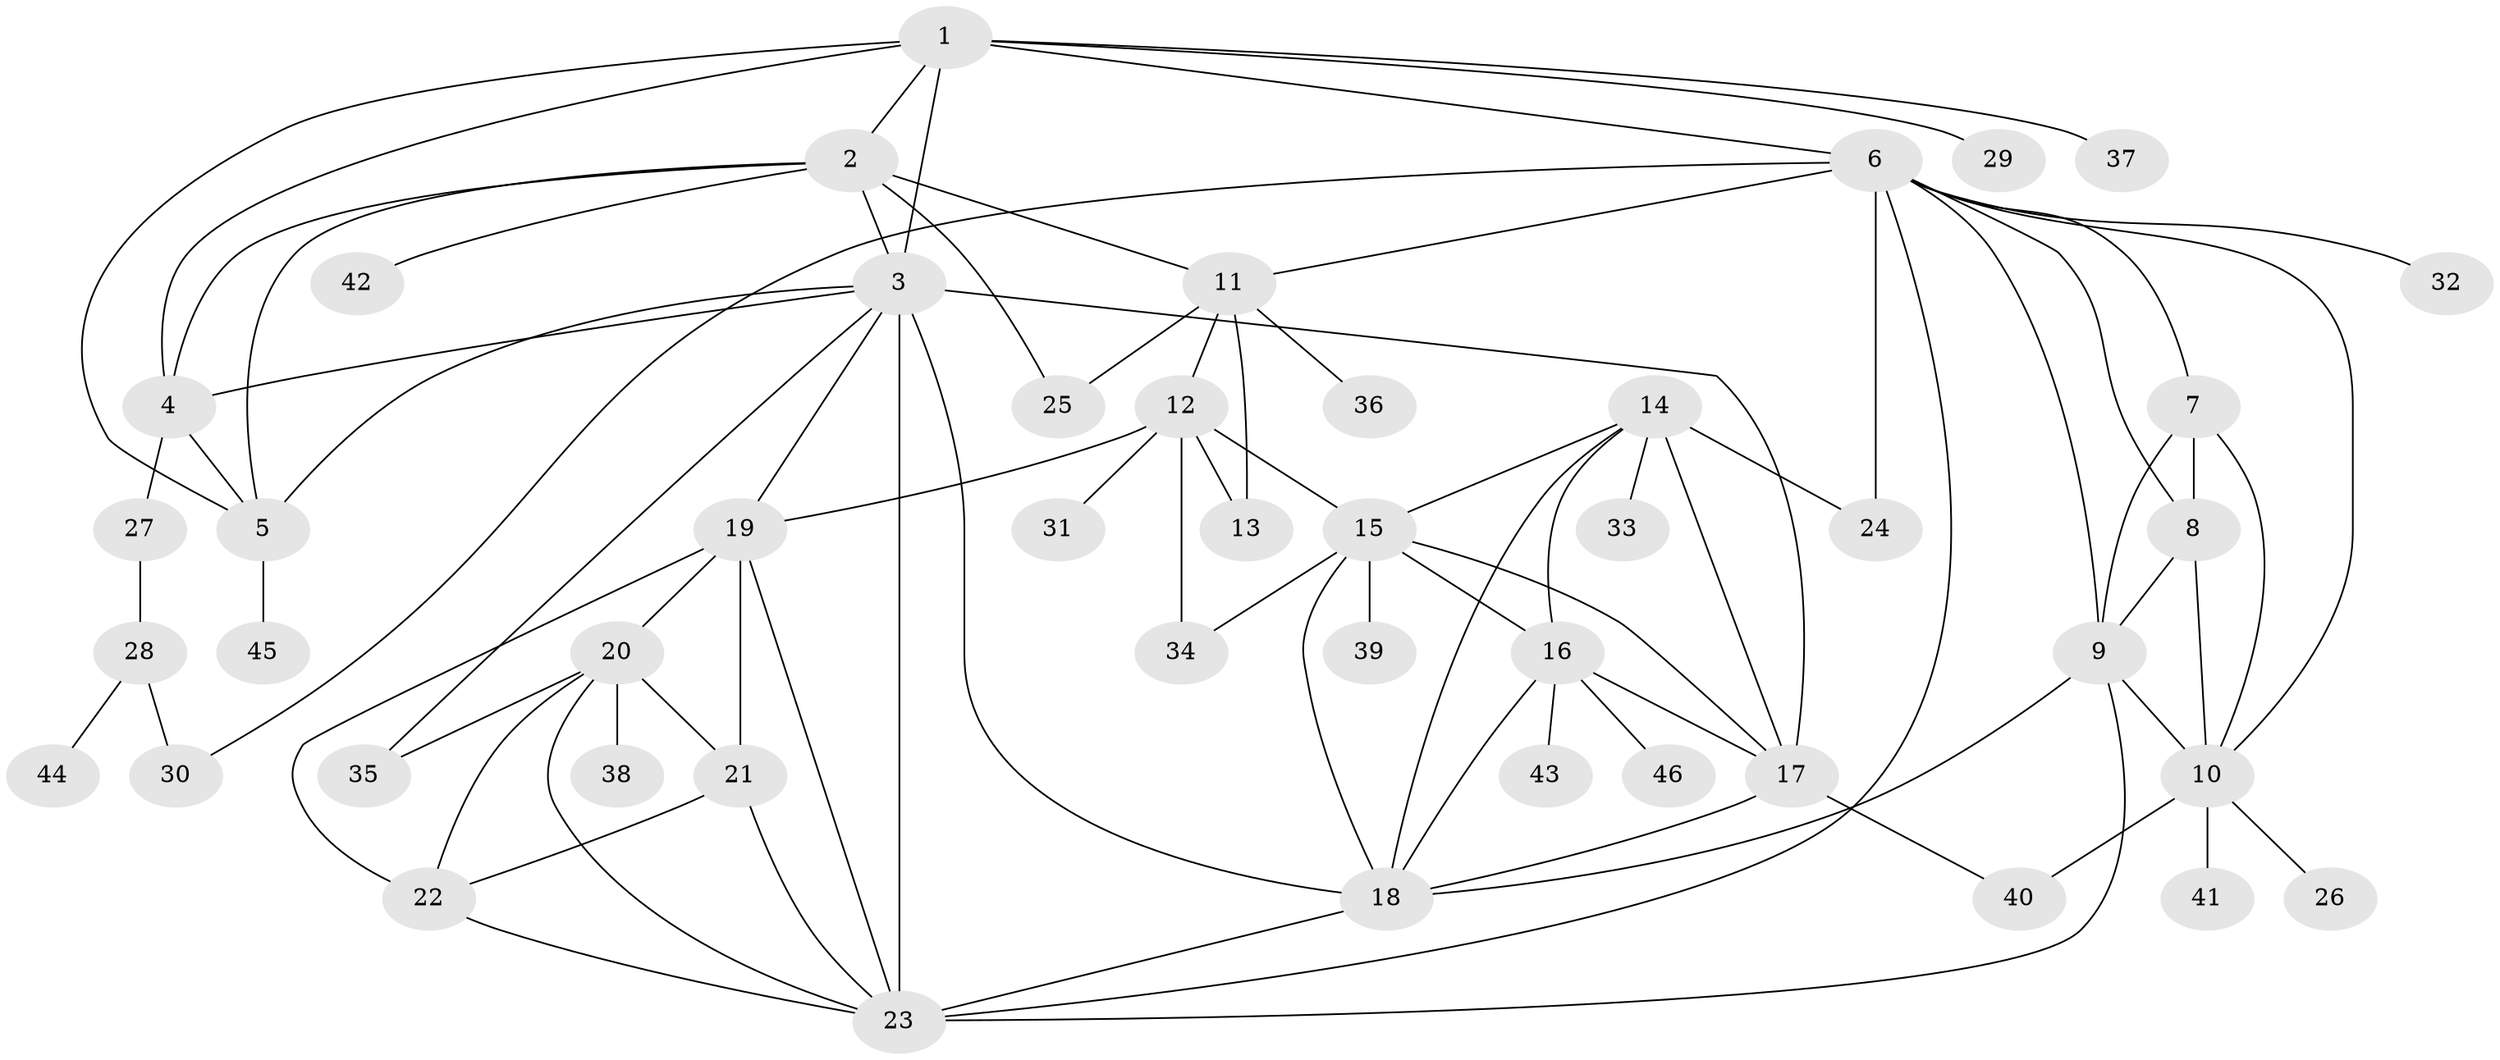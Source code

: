 // original degree distribution, {8: 0.03571428571428571, 6: 0.03571428571428571, 7: 0.044642857142857144, 12: 0.017857142857142856, 5: 0.026785714285714284, 10: 0.026785714285714284, 9: 0.017857142857142856, 4: 0.017857142857142856, 11: 0.008928571428571428, 1: 0.5267857142857143, 2: 0.22321428571428573, 3: 0.017857142857142856}
// Generated by graph-tools (version 1.1) at 2025/52/03/04/25 22:52:43]
// undirected, 46 vertices, 85 edges
graph export_dot {
  node [color=gray90,style=filled];
  1;
  2;
  3;
  4;
  5;
  6;
  7;
  8;
  9;
  10;
  11;
  12;
  13;
  14;
  15;
  16;
  17;
  18;
  19;
  20;
  21;
  22;
  23;
  24;
  25;
  26;
  27;
  28;
  29;
  30;
  31;
  32;
  33;
  34;
  35;
  36;
  37;
  38;
  39;
  40;
  41;
  42;
  43;
  44;
  45;
  46;
  1 -- 2 [weight=1.0];
  1 -- 3 [weight=1.0];
  1 -- 4 [weight=1.0];
  1 -- 5 [weight=1.0];
  1 -- 6 [weight=1.0];
  1 -- 29 [weight=1.0];
  1 -- 37 [weight=1.0];
  2 -- 3 [weight=1.0];
  2 -- 4 [weight=1.0];
  2 -- 5 [weight=1.0];
  2 -- 11 [weight=1.0];
  2 -- 25 [weight=1.0];
  2 -- 42 [weight=1.0];
  3 -- 4 [weight=1.0];
  3 -- 5 [weight=1.0];
  3 -- 17 [weight=1.0];
  3 -- 18 [weight=1.0];
  3 -- 19 [weight=1.0];
  3 -- 23 [weight=4.0];
  3 -- 35 [weight=1.0];
  4 -- 5 [weight=1.0];
  4 -- 27 [weight=1.0];
  5 -- 45 [weight=1.0];
  6 -- 7 [weight=1.0];
  6 -- 8 [weight=1.0];
  6 -- 9 [weight=1.0];
  6 -- 10 [weight=1.0];
  6 -- 11 [weight=1.0];
  6 -- 23 [weight=1.0];
  6 -- 24 [weight=1.0];
  6 -- 30 [weight=2.0];
  6 -- 32 [weight=1.0];
  7 -- 8 [weight=1.0];
  7 -- 9 [weight=3.0];
  7 -- 10 [weight=1.0];
  8 -- 9 [weight=1.0];
  8 -- 10 [weight=1.0];
  9 -- 10 [weight=1.0];
  9 -- 18 [weight=1.0];
  9 -- 23 [weight=1.0];
  10 -- 26 [weight=1.0];
  10 -- 40 [weight=3.0];
  10 -- 41 [weight=1.0];
  11 -- 12 [weight=3.0];
  11 -- 13 [weight=3.0];
  11 -- 25 [weight=1.0];
  11 -- 36 [weight=1.0];
  12 -- 13 [weight=1.0];
  12 -- 15 [weight=1.0];
  12 -- 19 [weight=1.0];
  12 -- 31 [weight=1.0];
  12 -- 34 [weight=1.0];
  14 -- 15 [weight=1.0];
  14 -- 16 [weight=1.0];
  14 -- 17 [weight=1.0];
  14 -- 18 [weight=1.0];
  14 -- 24 [weight=3.0];
  14 -- 33 [weight=1.0];
  15 -- 16 [weight=1.0];
  15 -- 17 [weight=1.0];
  15 -- 18 [weight=1.0];
  15 -- 34 [weight=4.0];
  15 -- 39 [weight=1.0];
  16 -- 17 [weight=1.0];
  16 -- 18 [weight=1.0];
  16 -- 43 [weight=1.0];
  16 -- 46 [weight=1.0];
  17 -- 18 [weight=1.0];
  17 -- 40 [weight=1.0];
  18 -- 23 [weight=1.0];
  19 -- 20 [weight=1.0];
  19 -- 21 [weight=1.0];
  19 -- 22 [weight=2.0];
  19 -- 23 [weight=1.0];
  20 -- 21 [weight=1.0];
  20 -- 22 [weight=1.0];
  20 -- 23 [weight=1.0];
  20 -- 35 [weight=1.0];
  20 -- 38 [weight=1.0];
  21 -- 22 [weight=1.0];
  21 -- 23 [weight=1.0];
  22 -- 23 [weight=1.0];
  27 -- 28 [weight=1.0];
  28 -- 30 [weight=1.0];
  28 -- 44 [weight=1.0];
}
